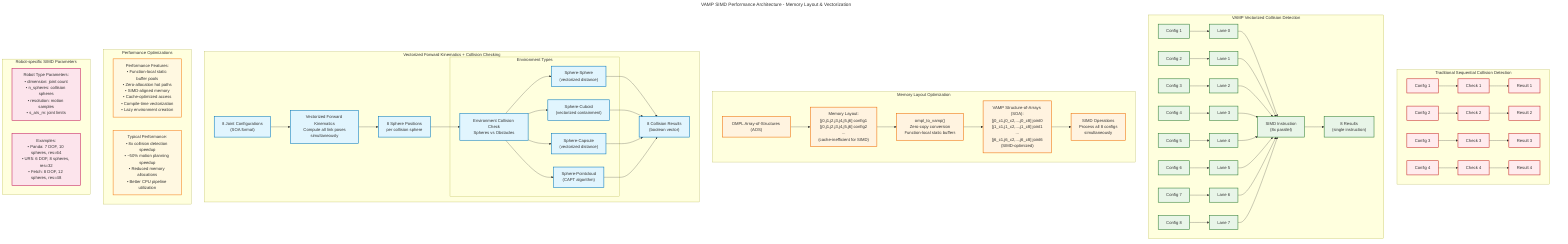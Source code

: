 ---
title: "VAMP SIMD Performance Architecture - Memory Layout & Vectorization"
---
graph TB
    %% Traditional vs VAMP Comparison
    subgraph "Traditional Sequential Collision Detection"
        T1["Config 1"] --> TC1["Check 1"]
        T2["Config 2"] --> TC2["Check 2"] 
        T3["Config 3"] --> TC3["Check 3"]
        T4["Config 4"] --> TC4["Check 4"]
        TC1 --> TR1["Result 1"]
        TC2 --> TR2["Result 2"]
        TC3 --> TR3["Result 3"]
        TC4 --> TR4["Result 4"]
    end
    
    subgraph "VAMP Vectorized Collision Detection"
        V1["Config 1"] --> VL1[Lane 0]
        V2["Config 2"] --> VL2[Lane 1]
        V3["Config 3"] --> VL3[Lane 2]
        V4["Config 4"] --> VL4[Lane 3]
        V5["Config 5"] --> VL5[Lane 4]
        V6["Config 6"] --> VL6[Lane 5]
        V7["Config 7"] --> VL7[Lane 6]
        V8["Config 8"] --> VL8[Lane 7]
        
        VL1 --> SIMD["SIMD Instruction<br/>(8x parallel)"]
        VL2 --> SIMD
        VL3 --> SIMD
        VL4 --> SIMD
        VL5 --> SIMD
        VL6 --> SIMD
        VL7 --> SIMD
        VL8 --> SIMD
        
        SIMD --> VR["8 Results<br/>(single instruction)"]
    end
    
    %% Memory Layout Transformation
    subgraph "Memory Layout Optimization"
        %% AOS Layout
        AOS_START["OMPL Array-of-Structures (AOS)"]
        AOS_START --> AOS_MEM["Memory Layout:<br/>[j0,j1,j2,j3,j4,j5,j6] config1<br/>[j0,j1,j2,j3,j4,j5,j6] config2<br/>...<br/>(cache-inefficient for SIMD)"]
        
        %% Conversion Process
        AOS_MEM --> CONV["ompl_to_vamp()<br/>Zero-copy conversion<br/>Function-local static buffers"]
        
        %% SOA Layout
        CONV --> SOA_MEM["VAMP Structure-of-Arrays (SOA):<br/>[j0_c1,j0_c2,...,j0_c8] joint0<br/>[j1_c1,j1_c2,...,j1_c8] joint1<br/>...<br/>[j6_c1,j6_c2,...,j6_c8] joint6<br/>(SIMD-optimized)"]
        
        SOA_MEM --> SIMD_OPS["SIMD Operations<br/>Process all 8 configs<br/>simultaneously"]
    end
    
    %% Forward Kinematics Detail
    subgraph "Vectorized Forward Kinematics + Collision Checking"
        FK_INPUT["8 Joint Configurations<br/>(SOA format)"]
        FK_INPUT --> FK_COMPUTE["Vectorized Forward Kinematics<br/>Compute all link poses<br/>simultaneously"]
        
        FK_COMPUTE --> SPHERE_POS["8 Sphere Positions<br/>per collision sphere"]
        SPHERE_POS --> COLLISION_ENV["Environment Collision Check<br/>Spheres vs Obstacles"]
        
        subgraph "Environment Types"
            COLLISION_ENV --> SPHERE_COLL["Sphere-Sphere<br/>(vectorized distance)"]
            COLLISION_ENV --> CUBOID_COLL["Sphere-Cuboid<br/>(vectorized containment)"]
            COLLISION_ENV --> CAPSULE_COLL["Sphere-Capsule<br/>(vectorized distance)"]
            COLLISION_ENV --> CLOUD_COLL["Sphere-Pointcloud<br/>(CAPT algorithm)"]
        end
        
        SPHERE_COLL --> FINAL_RESULT["8 Collision Results<br/>(boolean vector)"]
        CUBOID_COLL --> FINAL_RESULT
        CAPSULE_COLL --> FINAL_RESULT
        CLOUD_COLL --> FINAL_RESULT
    end
    
    %% Performance Characteristics
    subgraph "Performance Optimizations"
        PERF_FEATURES["Performance Features:<br/>• Function-local static buffer pools<br/>• Zero-allocation hot paths<br/>• SIMD-aligned memory<br/>• Cache-optimized access<br/>• Compile-time vectorization<br/>• Lazy environment creation"]
        
        PERF_METRICS["Typical Performance:<br/>• 8x collision detection speedup<br/>• ~50% motion planning speedup<br/>• Reduced memory allocations<br/>• Better CPU pipeline utilization"]
    end
    
    %% Robot-specific Configuration
    subgraph "Robot-specific SIMD Parameters"
        ROBOT_PARAMS["Robot Type Parameters:<br/>• dimension: joint count<br/>• n_spheres: collision spheres<br/>• resolution: motion samples<br/>• s_a/s_m: joint limits"]
        
        ROBOT_EXAMPLES["Examples:<br/>• Panda: 7 DOF, 10 spheres, res=64<br/>• UR5: 6 DOF, 8 spheres, res=32<br/>• Fetch: 8 DOF, 12 spheres, res=48"]
    end
    
    %% Style definitions
    classDef traditional fill:#ffebee,stroke:#c62828,stroke-width:2px
    classDef vamp fill:#e8f5e8,stroke:#2e7d32,stroke-width:2px
    classDef memory fill:#fff3e0,stroke:#ef6c00,stroke-width:2px
    classDef forward fill:#e1f5fe,stroke:#0277bd,stroke-width:2px
    classDef perf fill:#fff8e1,stroke:#f57f17,stroke-width:2px
    classDef robot fill:#fce4ec,stroke:#c2185b,stroke-width:2px
    
    %% Apply styles
    class T1,T2,T3,T4,TC1,TC2,TC3,TC4,TR1,TR2,TR3,TR4 traditional
    class V1,V2,V3,V4,V5,V6,V7,V8,VL1,VL2,VL3,VL4,VL5,VL6,VL7,VL8,SIMD,VR vamp
    class AOS_START,AOS_MEM,CONV,SOA_MEM,SIMD_OPS memory
    class FK_INPUT,FK_COMPUTE,SPHERE_POS,COLLISION_ENV,SPHERE_COLL,CUBOID_COLL,CAPSULE_COLL,CLOUD_COLL,FINAL_RESULT forward
    class PERF_FEATURES,PERF_METRICS perf
    class ROBOT_PARAMS,ROBOT_EXAMPLES robot